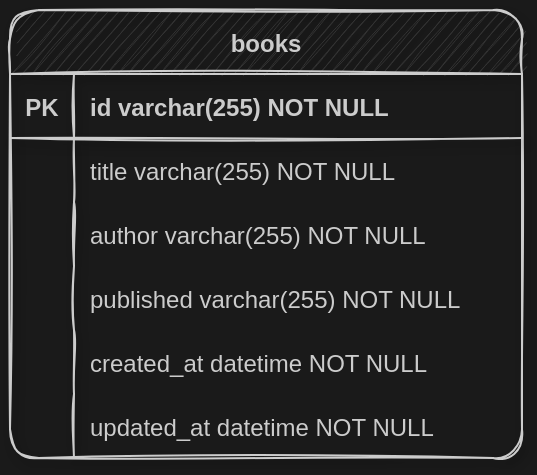 <mxfile version="17.4.0" type="device"><diagram id="CB9O9xNt-2Y-qis1FoSP" name="Page-1"><mxGraphModel dx="720" dy="446" grid="1" gridSize="8" guides="1" tooltips="1" connect="1" arrows="1" fold="1" page="1" pageScale="1" pageWidth="413" pageHeight="291" background="#1A1A1A" math="0" shadow="0"><root><mxCell id="0"/><mxCell id="1" parent="0"/><mxCell id="cAYt2uLflkCl2JDi4L7f-1" value="books" style="shape=table;startSize=32;container=1;collapsible=1;childLayout=tableLayout;fixedRows=1;rowLines=0;fontStyle=1;align=center;resizeLast=1;flipV=0;rounded=1;sketch=1;shadow=1;metaEdit=0;comic=0;fillColor=#333333;fontColor=#CCCCCC;strokeColor=#CCCCCC;fillStyle=hachure;" vertex="1" parent="1"><mxGeometry x="79" y="34" width="256" height="224" as="geometry"/></mxCell><mxCell id="cAYt2uLflkCl2JDi4L7f-2" value="" style="shape=partialRectangle;collapsible=0;dropTarget=0;pointerEvents=0;fillColor=none;points=[[0,0.5],[1,0.5]];portConstraint=eastwest;top=0;left=0;right=0;bottom=1;rounded=1;sketch=1;shadow=1;metaEdit=0;comic=0;fontColor=#CCCCCC;strokeColor=#CCCCCC;" vertex="1" parent="cAYt2uLflkCl2JDi4L7f-1"><mxGeometry y="32" width="256" height="32" as="geometry"/></mxCell><mxCell id="cAYt2uLflkCl2JDi4L7f-3" value="PK" style="shape=partialRectangle;overflow=hidden;connectable=0;fillColor=none;top=0;left=0;bottom=0;right=0;fontStyle=1;rounded=1;sketch=1;shadow=1;metaEdit=0;comic=0;fontColor=#CCCCCC;strokeColor=#CCCCCC;" vertex="1" parent="cAYt2uLflkCl2JDi4L7f-2"><mxGeometry width="32" height="32" as="geometry"><mxRectangle width="32" height="32" as="alternateBounds"/></mxGeometry></mxCell><mxCell id="cAYt2uLflkCl2JDi4L7f-4" value="id varchar(255) NOT NULL " style="shape=partialRectangle;overflow=hidden;connectable=0;fillColor=none;top=0;left=0;bottom=0;right=0;align=left;spacingLeft=6;fontStyle=1;rounded=1;sketch=1;shadow=1;metaEdit=0;comic=0;fontColor=#CCCCCC;strokeColor=#CCCCCC;" vertex="1" parent="cAYt2uLflkCl2JDi4L7f-2"><mxGeometry x="32" width="224" height="32" as="geometry"><mxRectangle width="224" height="32" as="alternateBounds"/></mxGeometry></mxCell><mxCell id="cAYt2uLflkCl2JDi4L7f-8" value="" style="shape=partialRectangle;collapsible=0;dropTarget=0;pointerEvents=0;fillColor=none;points=[[0,0.5],[1,0.5]];portConstraint=eastwest;top=0;left=0;right=0;bottom=0;rounded=1;sketch=1;shadow=1;metaEdit=0;comic=0;fontColor=#CCCCCC;strokeColor=#CCCCCC;" vertex="1" parent="cAYt2uLflkCl2JDi4L7f-1"><mxGeometry y="64" width="256" height="32" as="geometry"/></mxCell><mxCell id="cAYt2uLflkCl2JDi4L7f-9" value="" style="shape=partialRectangle;overflow=hidden;connectable=0;fillColor=none;top=0;left=0;bottom=0;right=0;rounded=1;sketch=1;shadow=1;metaEdit=0;comic=0;fontColor=#CCCCCC;strokeColor=#CCCCCC;" vertex="1" parent="cAYt2uLflkCl2JDi4L7f-8"><mxGeometry width="32" height="32" as="geometry"><mxRectangle width="32" height="32" as="alternateBounds"/></mxGeometry></mxCell><mxCell id="cAYt2uLflkCl2JDi4L7f-10" value="title varchar(255) NOT NULL" style="shape=partialRectangle;overflow=hidden;connectable=0;fillColor=none;top=0;left=0;bottom=0;right=0;align=left;spacingLeft=6;rounded=1;sketch=1;shadow=1;metaEdit=0;comic=0;fontColor=#CCCCCC;strokeColor=#CCCCCC;" vertex="1" parent="cAYt2uLflkCl2JDi4L7f-8"><mxGeometry x="32" width="224" height="32" as="geometry"><mxRectangle width="224" height="32" as="alternateBounds"/></mxGeometry></mxCell><mxCell id="cAYt2uLflkCl2JDi4L7f-11" value="" style="shape=partialRectangle;collapsible=0;dropTarget=0;pointerEvents=0;fillColor=none;points=[[0,0.5],[1,0.5]];portConstraint=eastwest;top=0;left=0;right=0;bottom=0;rounded=1;sketch=1;shadow=1;metaEdit=0;comic=0;fontColor=#CCCCCC;strokeColor=#CCCCCC;" vertex="1" parent="cAYt2uLflkCl2JDi4L7f-1"><mxGeometry y="96" width="256" height="32" as="geometry"/></mxCell><mxCell id="cAYt2uLflkCl2JDi4L7f-12" value="" style="shape=partialRectangle;overflow=hidden;connectable=0;fillColor=none;top=0;left=0;bottom=0;right=0;rounded=1;sketch=1;shadow=1;metaEdit=0;comic=0;fontColor=#CCCCCC;strokeColor=#CCCCCC;" vertex="1" parent="cAYt2uLflkCl2JDi4L7f-11"><mxGeometry width="32" height="32" as="geometry"><mxRectangle width="32" height="32" as="alternateBounds"/></mxGeometry></mxCell><mxCell id="cAYt2uLflkCl2JDi4L7f-13" value="author varchar(255) NOT NULL" style="shape=partialRectangle;overflow=hidden;connectable=0;fillColor=none;top=0;left=0;bottom=0;right=0;align=left;spacingLeft=6;rounded=1;sketch=1;shadow=1;metaEdit=0;comic=0;fontColor=#CCCCCC;strokeColor=#CCCCCC;" vertex="1" parent="cAYt2uLflkCl2JDi4L7f-11"><mxGeometry x="32" width="224" height="32" as="geometry"><mxRectangle width="224" height="32" as="alternateBounds"/></mxGeometry></mxCell><mxCell id="cAYt2uLflkCl2JDi4L7f-14" value="" style="shape=partialRectangle;collapsible=0;dropTarget=0;pointerEvents=0;fillColor=none;points=[[0,0.5],[1,0.5]];portConstraint=eastwest;top=0;left=0;right=0;bottom=0;rounded=1;sketch=1;shadow=1;metaEdit=0;comic=0;fontColor=#CCCCCC;strokeColor=#CCCCCC;" vertex="1" parent="cAYt2uLflkCl2JDi4L7f-1"><mxGeometry y="128" width="256" height="32" as="geometry"/></mxCell><mxCell id="cAYt2uLflkCl2JDi4L7f-15" value="" style="shape=partialRectangle;overflow=hidden;connectable=0;fillColor=none;top=0;left=0;bottom=0;right=0;rounded=1;sketch=1;shadow=1;metaEdit=0;comic=0;fontColor=#CCCCCC;strokeColor=#CCCCCC;" vertex="1" parent="cAYt2uLflkCl2JDi4L7f-14"><mxGeometry width="32" height="32" as="geometry"><mxRectangle width="32" height="32" as="alternateBounds"/></mxGeometry></mxCell><mxCell id="cAYt2uLflkCl2JDi4L7f-16" value="published varchar(255) NOT NULL" style="shape=partialRectangle;overflow=hidden;connectable=0;fillColor=none;top=0;left=0;bottom=0;right=0;align=left;spacingLeft=6;rounded=1;sketch=1;shadow=1;metaEdit=0;comic=0;fontColor=#CCCCCC;strokeColor=#CCCCCC;" vertex="1" parent="cAYt2uLflkCl2JDi4L7f-14"><mxGeometry x="32" width="224" height="32" as="geometry"><mxRectangle width="224" height="32" as="alternateBounds"/></mxGeometry></mxCell><mxCell id="cAYt2uLflkCl2JDi4L7f-17" value="" style="shape=partialRectangle;collapsible=0;dropTarget=0;pointerEvents=0;fillColor=none;points=[[0,0.5],[1,0.5]];portConstraint=eastwest;top=0;left=0;right=0;bottom=0;rounded=1;sketch=1;shadow=1;metaEdit=0;comic=0;fontColor=#CCCCCC;strokeColor=#CCCCCC;" vertex="1" parent="cAYt2uLflkCl2JDi4L7f-1"><mxGeometry y="160" width="256" height="32" as="geometry"/></mxCell><mxCell id="cAYt2uLflkCl2JDi4L7f-18" value="" style="shape=partialRectangle;overflow=hidden;connectable=0;fillColor=none;top=0;left=0;bottom=0;right=0;rounded=1;sketch=1;shadow=1;metaEdit=0;comic=0;fontColor=#CCCCCC;strokeColor=#CCCCCC;" vertex="1" parent="cAYt2uLflkCl2JDi4L7f-17"><mxGeometry width="32" height="32" as="geometry"><mxRectangle width="32" height="32" as="alternateBounds"/></mxGeometry></mxCell><mxCell id="cAYt2uLflkCl2JDi4L7f-19" value="created_at datetime NOT NULL" style="shape=partialRectangle;overflow=hidden;connectable=0;fillColor=none;top=0;left=0;bottom=0;right=0;align=left;spacingLeft=6;rounded=1;sketch=1;shadow=1;metaEdit=0;comic=0;fontColor=#CCCCCC;strokeColor=#CCCCCC;" vertex="1" parent="cAYt2uLflkCl2JDi4L7f-17"><mxGeometry x="32" width="224" height="32" as="geometry"><mxRectangle width="224" height="32" as="alternateBounds"/></mxGeometry></mxCell><mxCell id="cAYt2uLflkCl2JDi4L7f-20" value="" style="shape=partialRectangle;collapsible=0;dropTarget=0;pointerEvents=0;fillColor=none;points=[[0,0.5],[1,0.5]];portConstraint=eastwest;top=0;left=0;right=0;bottom=0;rounded=1;sketch=1;shadow=1;metaEdit=0;comic=0;fontColor=#CCCCCC;strokeColor=#CCCCCC;" vertex="1" parent="cAYt2uLflkCl2JDi4L7f-1"><mxGeometry y="192" width="256" height="32" as="geometry"/></mxCell><mxCell id="cAYt2uLflkCl2JDi4L7f-21" value="" style="shape=partialRectangle;overflow=hidden;connectable=0;fillColor=none;top=0;left=0;bottom=0;right=0;rounded=1;sketch=1;shadow=1;metaEdit=0;comic=0;fontColor=#CCCCCC;strokeColor=#CCCCCC;" vertex="1" parent="cAYt2uLflkCl2JDi4L7f-20"><mxGeometry width="32" height="32" as="geometry"><mxRectangle width="32" height="32" as="alternateBounds"/></mxGeometry></mxCell><mxCell id="cAYt2uLflkCl2JDi4L7f-22" value="updated_at datetime NOT NULL" style="shape=partialRectangle;overflow=hidden;connectable=0;fillColor=none;top=0;left=0;bottom=0;right=0;align=left;spacingLeft=6;rounded=1;sketch=1;shadow=1;metaEdit=0;comic=0;fontColor=#CCCCCC;strokeColor=#CCCCCC;" vertex="1" parent="cAYt2uLflkCl2JDi4L7f-20"><mxGeometry x="32" width="224" height="32" as="geometry"><mxRectangle width="224" height="32" as="alternateBounds"/></mxGeometry></mxCell></root></mxGraphModel></diagram></mxfile>